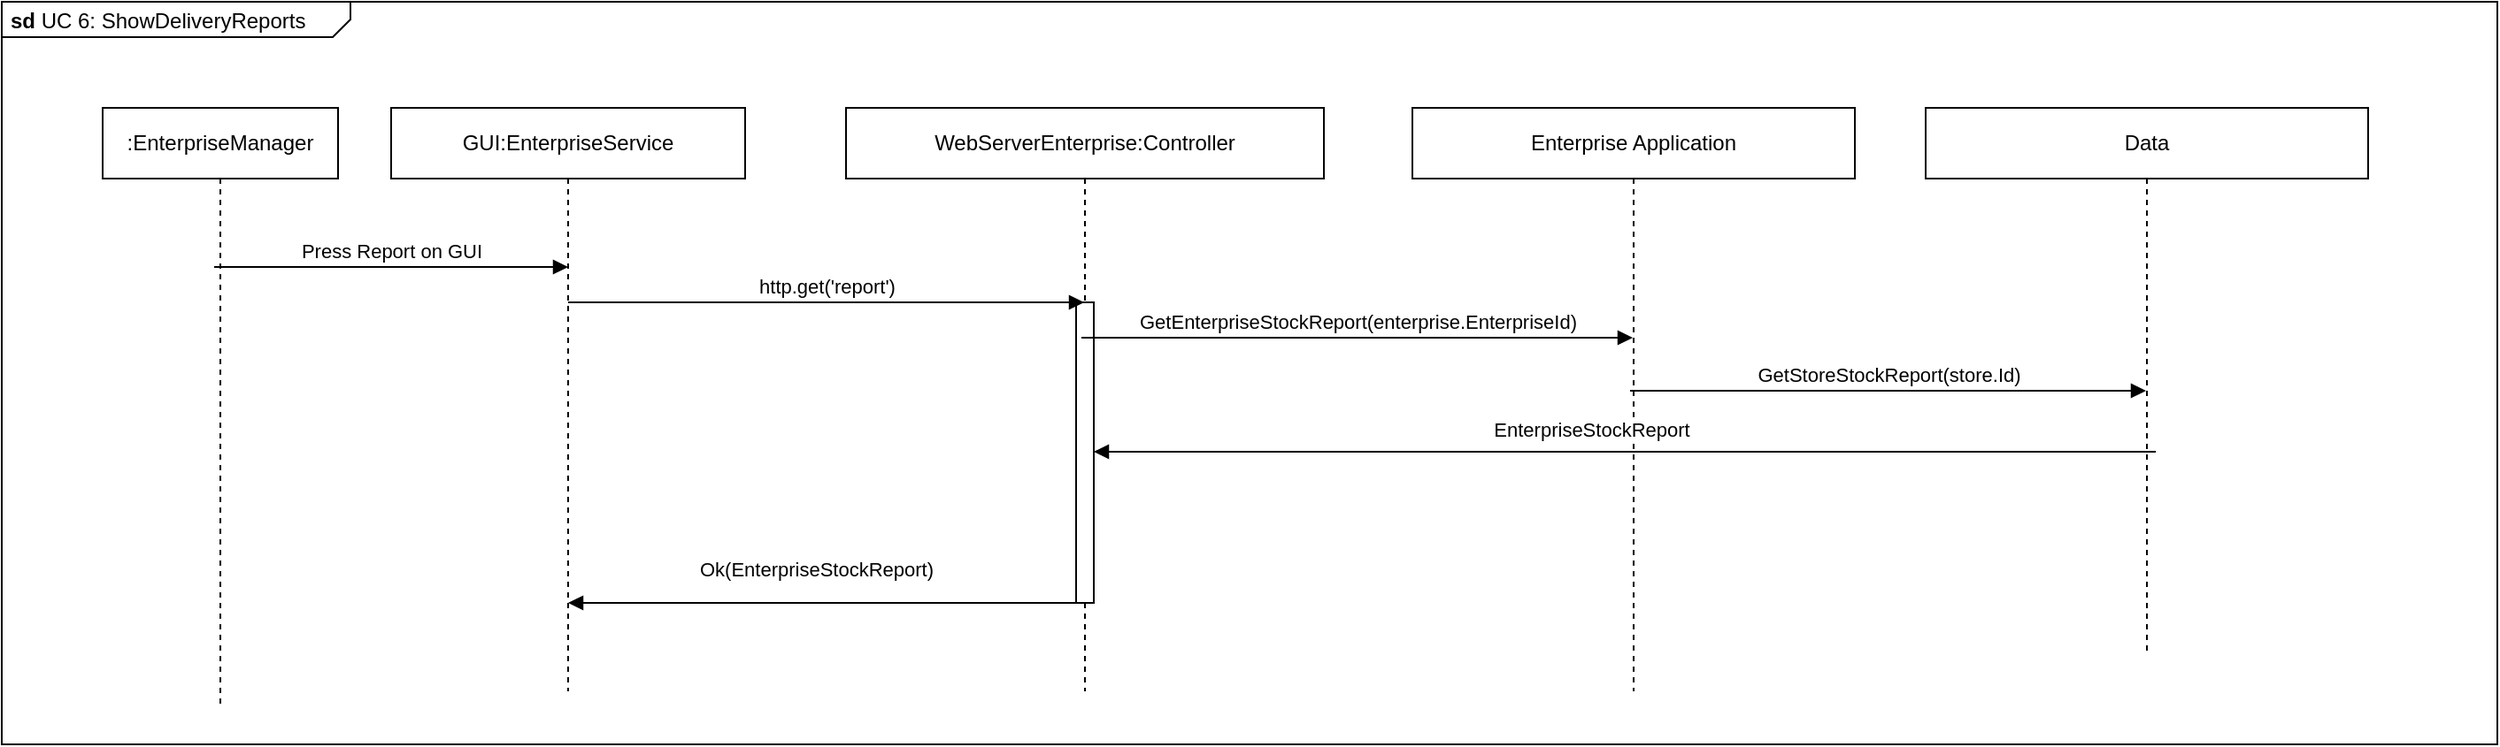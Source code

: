 <mxfile version="16.6.4" type="device"><diagram id="H6wHiz071HkK8jxriPXX" name="Page-1"><mxGraphModel dx="2249" dy="780" grid="1" gridSize="10" guides="1" tooltips="1" connect="1" arrows="1" fold="1" page="1" pageScale="1" pageWidth="827" pageHeight="1169" math="0" shadow="0"><root><mxCell id="0"/><mxCell id="1" parent="0"/><mxCell id="CHEWPNS9H0jMocM6Wfk1-1" value="&lt;p style=&quot;margin: 0px ; margin-top: 4px ; margin-left: 5px ; text-align: left&quot;&gt;&lt;b&gt;sd &lt;/b&gt;UC 6: ShowDeliveryReports&lt;/p&gt;&lt;p style=&quot;margin: 0px ; margin-top: 4px ; margin-left: 5px ; text-align: left&quot;&gt;&lt;br&gt;&lt;/p&gt;" style="html=1;shape=mxgraph.sysml.package;overflow=fill;labelX=197;align=left;spacingLeft=5;verticalAlign=top;spacingTop=-13;" parent="1" vertex="1"><mxGeometry x="-720" y="40" width="1410" height="420" as="geometry"/></mxCell><mxCell id="CHEWPNS9H0jMocM6Wfk1-2" value=":EnterpriseManager" style="shape=umlLifeline;perimeter=lifelinePerimeter;whiteSpace=wrap;html=1;container=1;collapsible=0;recursiveResize=0;outlineConnect=0;" parent="1" vertex="1"><mxGeometry x="-663" y="100" width="133" height="340" as="geometry"/></mxCell><mxCell id="CHEWPNS9H0jMocM6Wfk1-3" value="GUI:EnterpriseService" style="shape=umlLifeline;perimeter=lifelinePerimeter;whiteSpace=wrap;html=1;container=1;collapsible=0;recursiveResize=0;outlineConnect=0;" parent="1" vertex="1"><mxGeometry x="-500" y="100" width="200" height="330" as="geometry"/></mxCell><mxCell id="CHEWPNS9H0jMocM6Wfk1-12" value="Press Report on GUI" style="html=1;verticalAlign=bottom;endArrow=block;rounded=0;" parent="CHEWPNS9H0jMocM6Wfk1-3" edge="1"><mxGeometry width="80" relative="1" as="geometry"><mxPoint x="-99.999" y="90" as="sourcePoint"/><mxPoint x="100" y="90" as="targetPoint"/></mxGeometry></mxCell><mxCell id="CHEWPNS9H0jMocM6Wfk1-4" value="WebServerEnterprise:Controller" style="shape=umlLifeline;perimeter=lifelinePerimeter;whiteSpace=wrap;html=1;container=1;collapsible=0;recursiveResize=0;outlineConnect=0;" parent="1" vertex="1"><mxGeometry x="-243" y="100" width="270" height="330" as="geometry"/></mxCell><mxCell id="YhpzGE3ElcPP5V-HqejA-25" value="" style="html=1;points=[];perimeter=orthogonalPerimeter;" parent="CHEWPNS9H0jMocM6Wfk1-4" vertex="1"><mxGeometry x="130" y="110" width="10" height="170" as="geometry"/></mxCell><mxCell id="YhpzGE3ElcPP5V-HqejA-26" value="Ok(EnterpriseStockReport)" style="html=1;verticalAlign=bottom;endArrow=none;rounded=0;endFill=0;startArrow=block;startFill=1;" parent="CHEWPNS9H0jMocM6Wfk1-4" edge="1"><mxGeometry x="-0.024" y="10" width="80" relative="1" as="geometry"><mxPoint x="-157" y="280" as="sourcePoint"/><mxPoint x="130.0" y="280" as="targetPoint"/><mxPoint as="offset"/></mxGeometry></mxCell><mxCell id="CHEWPNS9H0jMocM6Wfk1-5" value="Enterprise Application" style="shape=umlLifeline;perimeter=lifelinePerimeter;whiteSpace=wrap;html=1;container=1;collapsible=0;recursiveResize=0;outlineConnect=0;" parent="1" vertex="1"><mxGeometry x="77" y="100" width="250" height="330" as="geometry"/></mxCell><mxCell id="YhpzGE3ElcPP5V-HqejA-1" value="GetEnterpriseStockReport(enterprise.EnterpriseId)" style="html=1;verticalAlign=bottom;endArrow=block;rounded=0;" parent="CHEWPNS9H0jMocM6Wfk1-5" target="CHEWPNS9H0jMocM6Wfk1-5" edge="1"><mxGeometry width="80" relative="1" as="geometry"><mxPoint x="-186.999" y="130" as="sourcePoint"/><mxPoint x="104.5" y="130" as="targetPoint"/></mxGeometry></mxCell><mxCell id="CHEWPNS9H0jMocM6Wfk1-10" value="Data" style="shape=umlLifeline;perimeter=lifelinePerimeter;whiteSpace=wrap;html=1;container=1;collapsible=0;recursiveResize=0;outlineConnect=0;" parent="1" vertex="1"><mxGeometry x="367" y="100" width="250" height="310" as="geometry"/></mxCell><mxCell id="YhpzGE3ElcPP5V-HqejA-2" value="GetStoreStockReport(store.Id)" style="html=1;verticalAlign=bottom;endArrow=block;rounded=0;" parent="CHEWPNS9H0jMocM6Wfk1-10" edge="1"><mxGeometry width="80" relative="1" as="geometry"><mxPoint x="-166.999" y="160" as="sourcePoint"/><mxPoint x="124.5" y="160" as="targetPoint"/></mxGeometry></mxCell><mxCell id="1fKqt2odC7TLaKlxlT0Z-1" value="EnterpriseStockReport" style="html=1;verticalAlign=bottom;endArrow=none;rounded=0;endFill=0;startArrow=block;startFill=1;" edge="1" parent="CHEWPNS9H0jMocM6Wfk1-10" source="YhpzGE3ElcPP5V-HqejA-25"><mxGeometry x="-0.063" y="5" width="80" relative="1" as="geometry"><mxPoint x="-157" y="194.5" as="sourcePoint"/><mxPoint x="130" y="194.5" as="targetPoint"/><mxPoint y="1" as="offset"/></mxGeometry></mxCell><mxCell id="CHEWPNS9H0jMocM6Wfk1-14" value="http.get('report')" style="html=1;verticalAlign=bottom;endArrow=block;rounded=0;" parent="1" target="CHEWPNS9H0jMocM6Wfk1-4" edge="1"><mxGeometry width="80" relative="1" as="geometry"><mxPoint x="-399.999" y="210" as="sourcePoint"/><mxPoint x="-191.09" y="210" as="targetPoint"/></mxGeometry></mxCell></root></mxGraphModel></diagram></mxfile>